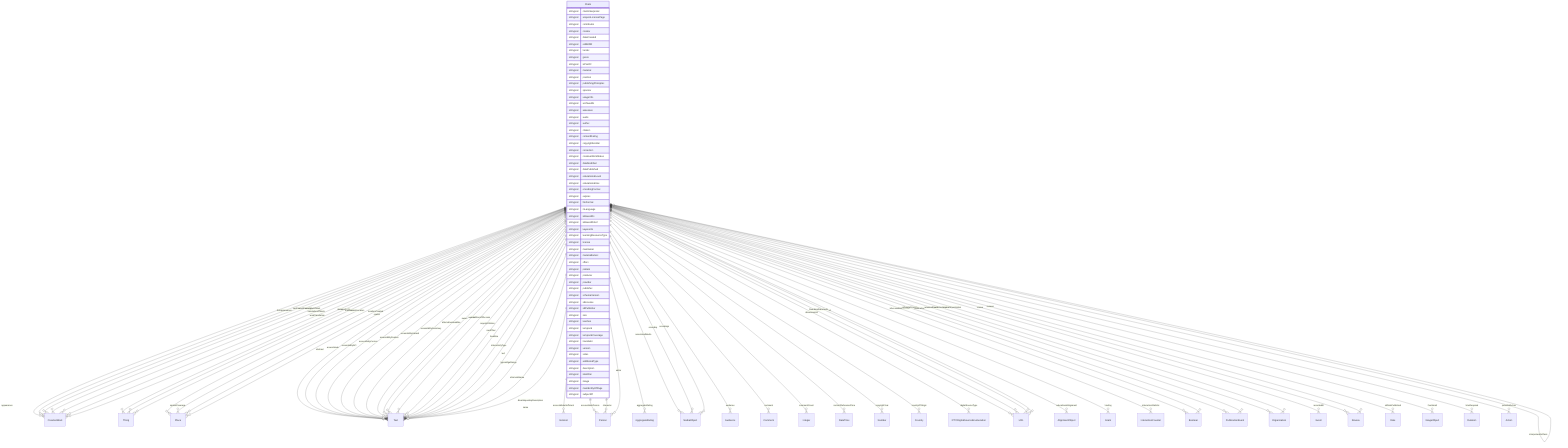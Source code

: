erDiagram
Claim {
    stringList claimInterpreter  
    stringList acquireLicensePage  
    stringList contributor  
    stringList creator  
    stringList dateCreated  
    stringList editEIDR  
    stringList funder  
    stringList genre  
    stringList isPartOf  
    stringList material  
    stringList position  
    stringList publishingPrinciples  
    stringList sponsor  
    stringList usageInfo  
    stringList archivedAt  
    stringList assesses  
    stringList audio  
    stringList author  
    stringList citation  
    stringList contentRating  
    stringList copyrightHolder  
    stringList correction  
    stringList creativeWorkStatus  
    stringList dateModified  
    stringList datePublished  
    stringList educationalLevel  
    stringList educationalUse  
    stringList encodingFormat  
    stringList expires  
    stringList fileFormat  
    stringList inLanguage  
    stringList isBasedOn  
    stringList isBasedOnUrl  
    stringList keywords  
    stringList learningResourceType  
    stringList license  
    stringList maintainer  
    stringList materialExtent  
    stringList offers  
    stringList pattern  
    stringList producer  
    stringList provider  
    stringList publisher  
    stringList schemaVersion  
    stringList sdLicense  
    stringList sdPublisher  
    stringList size  
    stringList teaches  
    stringList temporal  
    stringList temporalCoverage  
    stringList translator  
    stringList version  
    stringList video  
    stringList additionalType  
    stringList description  
    stringList identifier  
    stringList image  
    stringList mainEntityOfPage  
    stringList subjectOf  
}

Claim ||--}o CreativeWork : "appearance"
Claim ||--}o CreativeWork : "firstAppearance"
Claim ||--}o Thing : "about"
Claim ||--}o Place : "contentLocation"
Claim ||--}o CreativeWork : "hasPart"
Claim ||--}o Claim : "interpretedAsClaim"
Claim ||--}o Thing : "mainEntity"
Claim ||--}o Place : "spatialCoverage"
Claim ||--}o CreativeWork : "workExample"
Claim ||--}o Text : "abstract"
Claim ||--}o Text : "accessMode"
Claim ||--}o ItemList : "accessModeSufficient"
Claim ||--}o Text : "accessibilityAPI"
Claim ||--}o Text : "accessibilityControl"
Claim ||--}o Text : "accessibilityFeature"
Claim ||--}o Text : "accessibilityHazard"
Claim ||--}o Text : "accessibilitySummary"
Claim ||--}o Person : "accountablePerson"
Claim ||--}o AggregateRating : "aggregateRating"
Claim ||--}o Text : "alternativeHeadline"
Claim ||--}o MediaObject : "associatedMedia"
Claim ||--}o Audience : "audience"
Claim ||--}o Text : "award"
Claim ||--}o Text : "awards"
Claim ||--}o Person : "character"
Claim ||--}o Comment : "comment"
Claim ||--}o Integer : "commentCount"
Claim ||--}o Text : "conditionsOfAccess"
Claim ||--}o DateTime : "contentReferenceTime"
Claim ||--}o Text : "copyrightNotice"
Claim ||--}o Number : "copyrightYear"
Claim ||--}o Country : "countryOfOrigin"
Claim ||--}o Text : "creditText"
Claim ||--}o IPTCDigitalSourceEnumeration : "digitalSourceType"
Claim ||--}o URL : "discussionUrl"
Claim ||--}o Person : "editor"
Claim ||--}o AlignmentObject : "educationalAlignment"
Claim ||--}o MediaObject : "encoding"
Claim ||--}o MediaObject : "encodings"
Claim ||--}o CreativeWork : "exampleOfWork"
Claim ||--}o Grant : "funding"
Claim ||--}o Text : "headline"
Claim ||--}o InteractionCounter : "interactionStatistic"
Claim ||--}o Text : "interactivityType"
Claim ||--}o Boolean : "isAccessibleForFree"
Claim ||--}o Boolean : "isFamilyFriendly"
Claim ||--}o Place : "locationCreated"
Claim ||--}o Thing : "mentions"
Claim ||--}o PublicationEvent : "publication"
Claim ||--}o Organization : "publisherImprint"
Claim ||--}o Event : "recordedAt"
Claim ||--}o PublicationEvent : "releasedEvent"
Claim ||--}o Review : "review"
Claim ||--}o Review : "reviews"
Claim ||--}o Date : "sdDatePublished"
Claim ||--}o Organization : "sourceOrganization"
Claim ||--}o Place : "spatial"
Claim ||--}o Text : "text"
Claim ||--}o ImageObject : "thumbnail"
Claim ||--}o URL : "thumbnailUrl"
Claim ||--}o Duration : "timeRequired"
Claim ||--}o CreativeWork : "translationOfWork"
Claim ||--}o Text : "typicalAgeRange"
Claim ||--}o CreativeWork : "workTranslation"
Claim ||--}o Text : "alternateName"
Claim ||--}o Text : "disambiguatingDescription"
Claim ||--}o Text : "name"
Claim ||--}o URL : "sameAs"
Claim ||--}o Action : "potentialAction"
Claim ||--}o URL : "url"